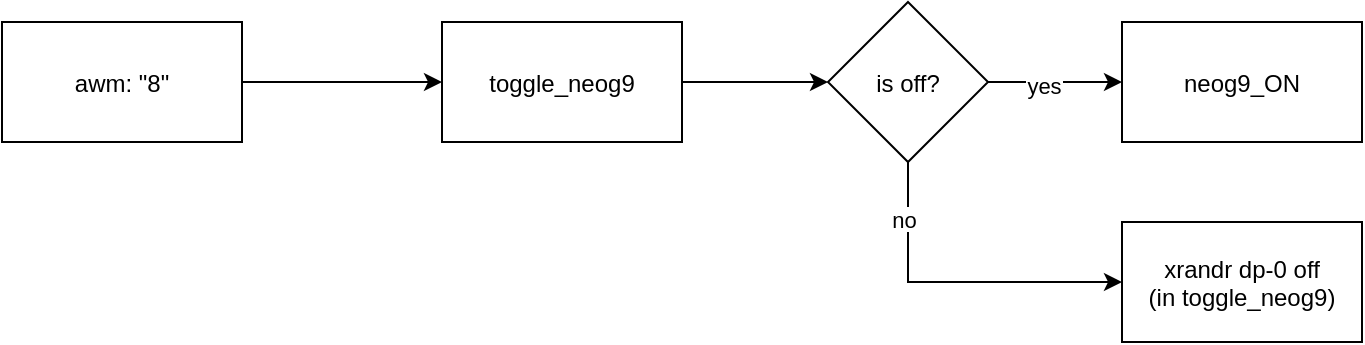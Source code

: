 <mxfile version="23.0.2" type="device">
  <diagram name="Page-1" id="9Zww0tfxyHllKvsAbqCR">
    <mxGraphModel dx="1287" dy="1215" grid="1" gridSize="10" guides="1" tooltips="1" connect="1" arrows="1" fold="1" page="1" pageScale="1" pageWidth="1125" pageHeight="1404" math="0" shadow="0">
      <root>
        <mxCell id="0" />
        <mxCell id="1" parent="0" />
        <mxCell id="7Kkv4h8T5DrbW6cNQmZ1-8" style="edgeStyle=orthogonalEdgeStyle;rounded=0;orthogonalLoop=1;jettySize=auto;" edge="1" parent="1" source="7Kkv4h8T5DrbW6cNQmZ1-1" target="7Kkv4h8T5DrbW6cNQmZ1-7">
          <mxGeometry relative="1" as="geometry" />
        </mxCell>
        <mxCell id="7Kkv4h8T5DrbW6cNQmZ1-1" value="toggle_neog9" style="rounded=0;" vertex="1" parent="1">
          <mxGeometry x="370" y="260" width="120" height="60" as="geometry" />
        </mxCell>
        <mxCell id="7Kkv4h8T5DrbW6cNQmZ1-2" value="neog9_ON" style="rounded=0;" vertex="1" parent="1">
          <mxGeometry x="710" y="260" width="120" height="60" as="geometry" />
        </mxCell>
        <mxCell id="7Kkv4h8T5DrbW6cNQmZ1-4" style="edgeStyle=orthogonalEdgeStyle;rounded=0;orthogonalLoop=1;jettySize=auto;" edge="1" parent="1" source="7Kkv4h8T5DrbW6cNQmZ1-3" target="7Kkv4h8T5DrbW6cNQmZ1-1">
          <mxGeometry relative="1" as="geometry" />
        </mxCell>
        <mxCell id="7Kkv4h8T5DrbW6cNQmZ1-3" value="awm: &quot;8&quot;" style="rounded=0;" vertex="1" parent="1">
          <mxGeometry x="150" y="260" width="120" height="60" as="geometry" />
        </mxCell>
        <mxCell id="7Kkv4h8T5DrbW6cNQmZ1-9" style="edgeStyle=orthogonalEdgeStyle;rounded=0;orthogonalLoop=1;jettySize=auto;" edge="1" parent="1" source="7Kkv4h8T5DrbW6cNQmZ1-7" target="7Kkv4h8T5DrbW6cNQmZ1-2">
          <mxGeometry relative="1" as="geometry" />
        </mxCell>
        <mxCell id="7Kkv4h8T5DrbW6cNQmZ1-11" value="yes" style="edgeLabel;align=center;verticalAlign=middle;resizable=0;points=[];" vertex="1" connectable="0" parent="7Kkv4h8T5DrbW6cNQmZ1-9">
          <mxGeometry x="-0.164" y="-1" relative="1" as="geometry">
            <mxPoint as="offset" />
          </mxGeometry>
        </mxCell>
        <mxCell id="7Kkv4h8T5DrbW6cNQmZ1-12" style="edgeStyle=orthogonalEdgeStyle;rounded=0;orthogonalLoop=1;jettySize=auto;" edge="1" parent="1" source="7Kkv4h8T5DrbW6cNQmZ1-7" target="7Kkv4h8T5DrbW6cNQmZ1-10">
          <mxGeometry relative="1" as="geometry">
            <Array as="points">
              <mxPoint x="603" y="390" />
            </Array>
          </mxGeometry>
        </mxCell>
        <mxCell id="7Kkv4h8T5DrbW6cNQmZ1-13" value="no" style="edgeLabel;align=center;verticalAlign=middle;resizable=0;points=[];" vertex="1" connectable="0" parent="7Kkv4h8T5DrbW6cNQmZ1-12">
          <mxGeometry x="-0.665" y="-2" relative="1" as="geometry">
            <mxPoint as="offset" />
          </mxGeometry>
        </mxCell>
        <mxCell id="7Kkv4h8T5DrbW6cNQmZ1-7" value="is off?" style="rhombus;" vertex="1" parent="1">
          <mxGeometry x="563" y="250" width="80" height="80" as="geometry" />
        </mxCell>
        <mxCell id="7Kkv4h8T5DrbW6cNQmZ1-10" value="xrandr dp-0 off&#xa;(in toggle_neog9)" style="rounded=0;" vertex="1" parent="1">
          <mxGeometry x="710" y="360" width="120" height="60" as="geometry" />
        </mxCell>
      </root>
    </mxGraphModel>
  </diagram>
</mxfile>
